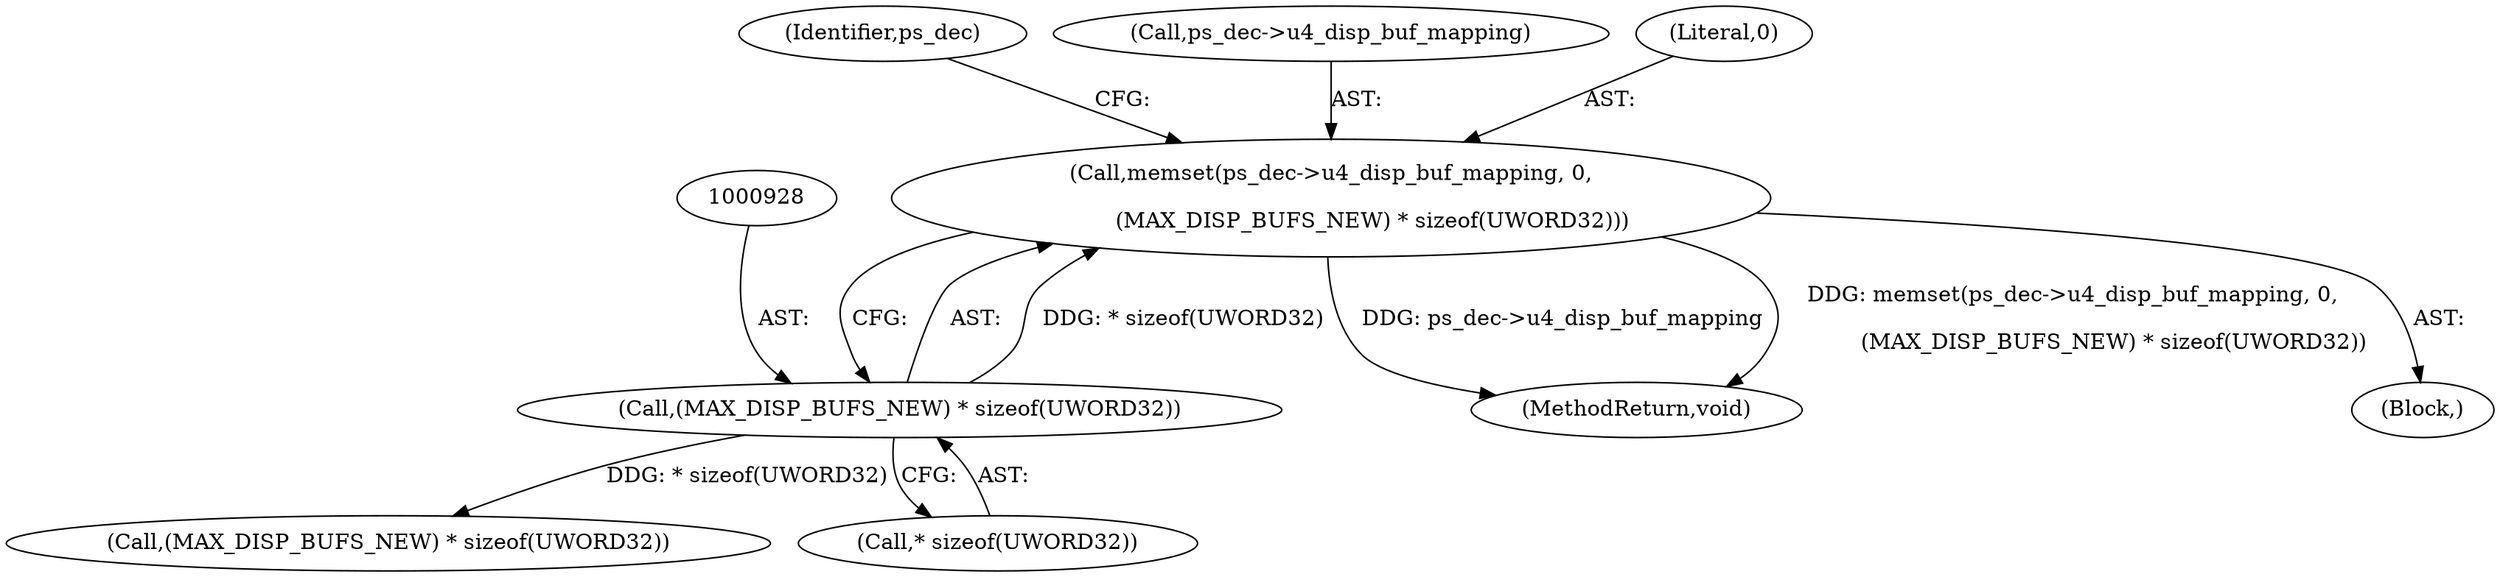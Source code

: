 digraph "0_Android_cc676ebd95247646e67907ccab150fb77a847335@API" {
"1000922" [label="(Call,memset(ps_dec->u4_disp_buf_mapping, 0,\n\n            (MAX_DISP_BUFS_NEW) * sizeof(UWORD32)))"];
"1000927" [label="(Call,(MAX_DISP_BUFS_NEW) * sizeof(UWORD32))"];
"1000922" [label="(Call,memset(ps_dec->u4_disp_buf_mapping, 0,\n\n            (MAX_DISP_BUFS_NEW) * sizeof(UWORD32)))"];
"1000934" [label="(Identifier,ps_dec)"];
"1000927" [label="(Call,(MAX_DISP_BUFS_NEW) * sizeof(UWORD32))"];
"1000937" [label="(Call,(MAX_DISP_BUFS_NEW) * sizeof(UWORD32))"];
"1000923" [label="(Call,ps_dec->u4_disp_buf_mapping)"];
"1000963" [label="(MethodReturn,void)"];
"1000929" [label="(Call,* sizeof(UWORD32))"];
"1000121" [label="(Block,)"];
"1000926" [label="(Literal,0)"];
"1000922" -> "1000121"  [label="AST: "];
"1000922" -> "1000927"  [label="CFG: "];
"1000923" -> "1000922"  [label="AST: "];
"1000926" -> "1000922"  [label="AST: "];
"1000927" -> "1000922"  [label="AST: "];
"1000934" -> "1000922"  [label="CFG: "];
"1000922" -> "1000963"  [label="DDG: ps_dec->u4_disp_buf_mapping"];
"1000922" -> "1000963"  [label="DDG: memset(ps_dec->u4_disp_buf_mapping, 0,\n\n            (MAX_DISP_BUFS_NEW) * sizeof(UWORD32))"];
"1000927" -> "1000922"  [label="DDG: * sizeof(UWORD32)"];
"1000927" -> "1000929"  [label="CFG: "];
"1000928" -> "1000927"  [label="AST: "];
"1000929" -> "1000927"  [label="AST: "];
"1000927" -> "1000937"  [label="DDG: * sizeof(UWORD32)"];
}
